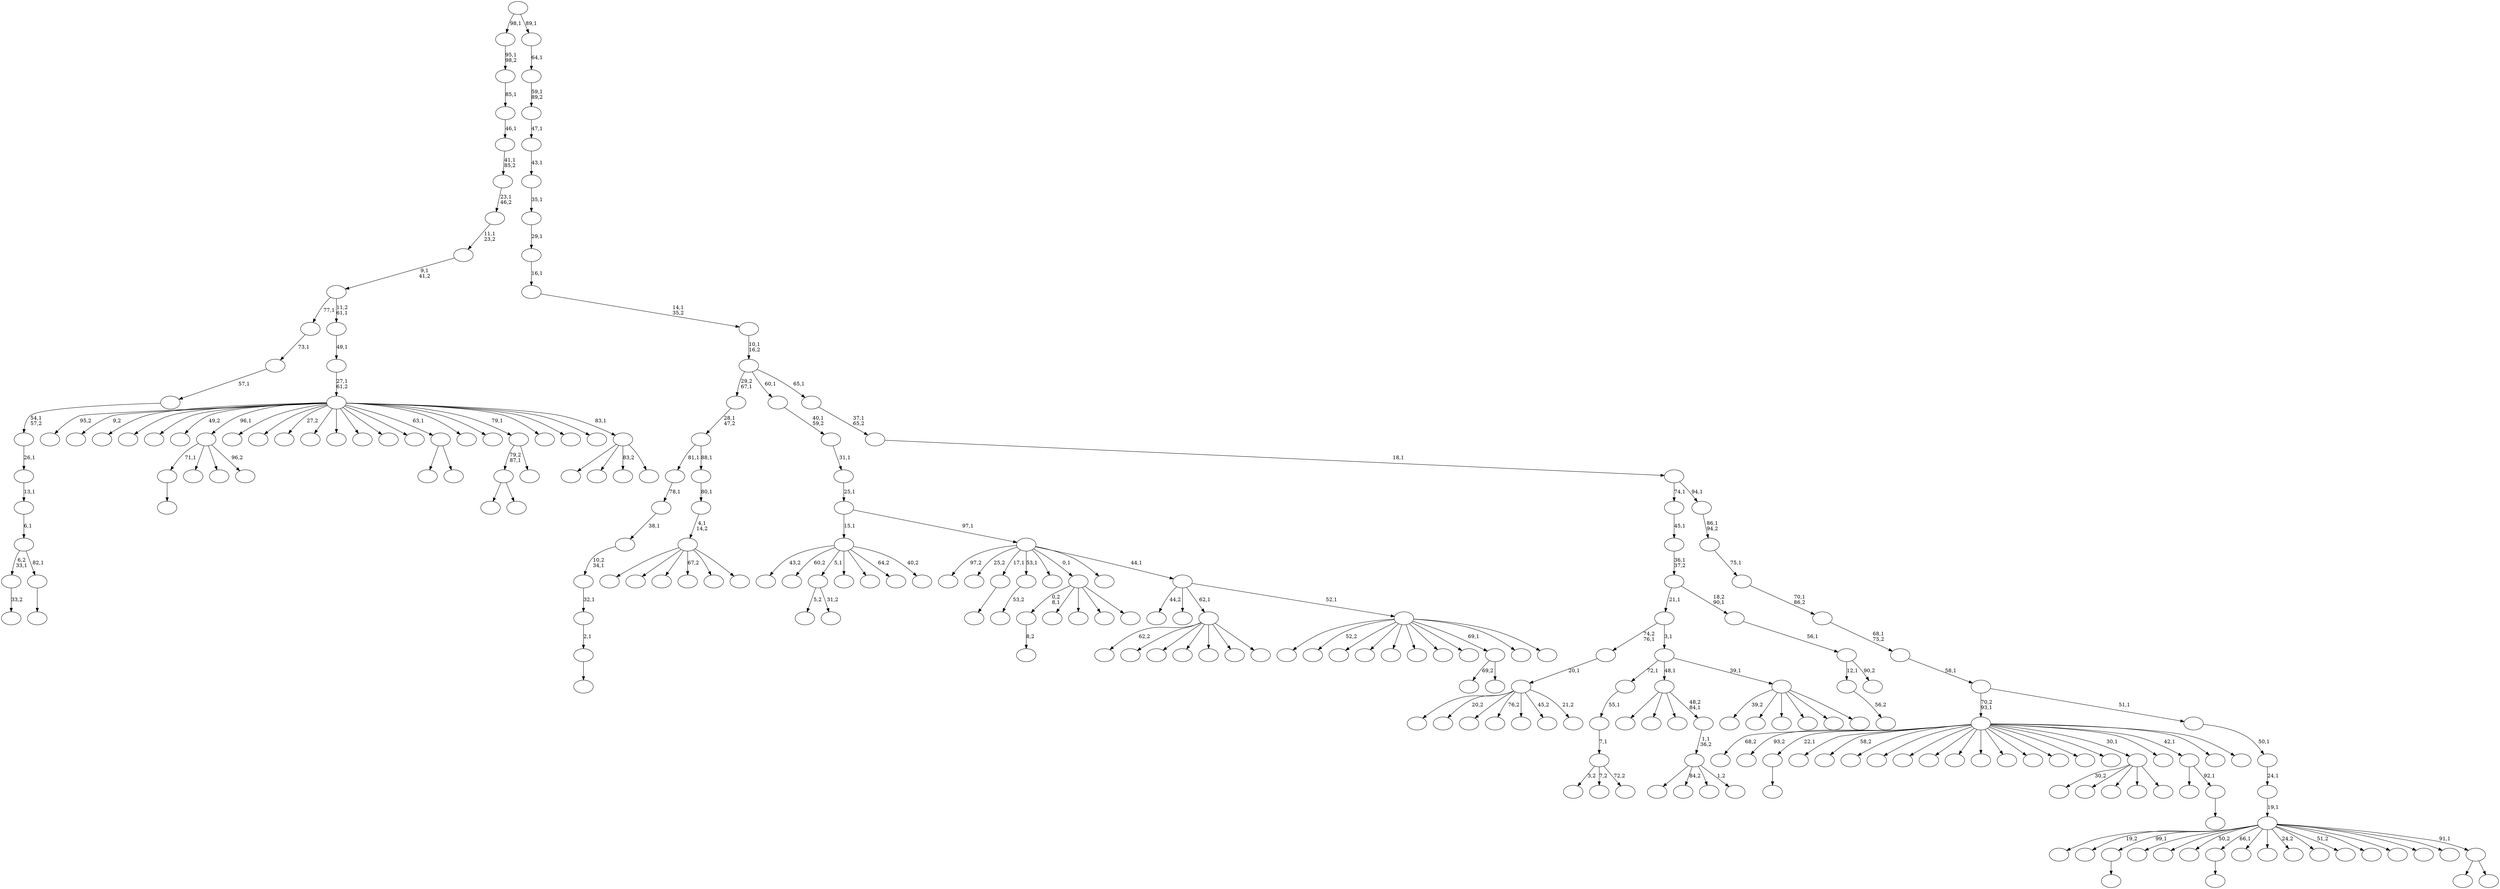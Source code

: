 digraph T {
	250 [label=""]
	249 [label=""]
	248 [label=""]
	247 [label=""]
	246 [label=""]
	245 [label=""]
	244 [label=""]
	243 [label=""]
	242 [label=""]
	241 [label=""]
	240 [label=""]
	239 [label=""]
	238 [label=""]
	237 [label=""]
	236 [label=""]
	235 [label=""]
	234 [label=""]
	233 [label=""]
	232 [label=""]
	231 [label=""]
	230 [label=""]
	229 [label=""]
	228 [label=""]
	227 [label=""]
	226 [label=""]
	225 [label=""]
	224 [label=""]
	223 [label=""]
	222 [label=""]
	221 [label=""]
	220 [label=""]
	219 [label=""]
	218 [label=""]
	217 [label=""]
	216 [label=""]
	215 [label=""]
	214 [label=""]
	213 [label=""]
	212 [label=""]
	211 [label=""]
	210 [label=""]
	209 [label=""]
	208 [label=""]
	207 [label=""]
	206 [label=""]
	205 [label=""]
	204 [label=""]
	203 [label=""]
	202 [label=""]
	201 [label=""]
	200 [label=""]
	199 [label=""]
	198 [label=""]
	197 [label=""]
	196 [label=""]
	195 [label=""]
	194 [label=""]
	193 [label=""]
	192 [label=""]
	191 [label=""]
	190 [label=""]
	189 [label=""]
	188 [label=""]
	187 [label=""]
	186 [label=""]
	185 [label=""]
	184 [label=""]
	183 [label=""]
	182 [label=""]
	181 [label=""]
	180 [label=""]
	179 [label=""]
	178 [label=""]
	177 [label=""]
	176 [label=""]
	175 [label=""]
	174 [label=""]
	173 [label=""]
	172 [label=""]
	171 [label=""]
	170 [label=""]
	169 [label=""]
	168 [label=""]
	167 [label=""]
	166 [label=""]
	165 [label=""]
	164 [label=""]
	163 [label=""]
	162 [label=""]
	161 [label=""]
	160 [label=""]
	159 [label=""]
	158 [label=""]
	157 [label=""]
	156 [label=""]
	155 [label=""]
	154 [label=""]
	153 [label=""]
	152 [label=""]
	151 [label=""]
	150 [label=""]
	149 [label=""]
	148 [label=""]
	147 [label=""]
	146 [label=""]
	145 [label=""]
	144 [label=""]
	143 [label=""]
	142 [label=""]
	141 [label=""]
	140 [label=""]
	139 [label=""]
	138 [label=""]
	137 [label=""]
	136 [label=""]
	135 [label=""]
	134 [label=""]
	133 [label=""]
	132 [label=""]
	131 [label=""]
	130 [label=""]
	129 [label=""]
	128 [label=""]
	127 [label=""]
	126 [label=""]
	125 [label=""]
	124 [label=""]
	123 [label=""]
	122 [label=""]
	121 [label=""]
	120 [label=""]
	119 [label=""]
	118 [label=""]
	117 [label=""]
	116 [label=""]
	115 [label=""]
	114 [label=""]
	113 [label=""]
	112 [label=""]
	111 [label=""]
	110 [label=""]
	109 [label=""]
	108 [label=""]
	107 [label=""]
	106 [label=""]
	105 [label=""]
	104 [label=""]
	103 [label=""]
	102 [label=""]
	101 [label=""]
	100 [label=""]
	99 [label=""]
	98 [label=""]
	97 [label=""]
	96 [label=""]
	95 [label=""]
	94 [label=""]
	93 [label=""]
	92 [label=""]
	91 [label=""]
	90 [label=""]
	89 [label=""]
	88 [label=""]
	87 [label=""]
	86 [label=""]
	85 [label=""]
	84 [label=""]
	83 [label=""]
	82 [label=""]
	81 [label=""]
	80 [label=""]
	79 [label=""]
	78 [label=""]
	77 [label=""]
	76 [label=""]
	75 [label=""]
	74 [label=""]
	73 [label=""]
	72 [label=""]
	71 [label=""]
	70 [label=""]
	69 [label=""]
	68 [label=""]
	67 [label=""]
	66 [label=""]
	65 [label=""]
	64 [label=""]
	63 [label=""]
	62 [label=""]
	61 [label=""]
	60 [label=""]
	59 [label=""]
	58 [label=""]
	57 [label=""]
	56 [label=""]
	55 [label=""]
	54 [label=""]
	53 [label=""]
	52 [label=""]
	51 [label=""]
	50 [label=""]
	49 [label=""]
	48 [label=""]
	47 [label=""]
	46 [label=""]
	45 [label=""]
	44 [label=""]
	43 [label=""]
	42 [label=""]
	41 [label=""]
	40 [label=""]
	39 [label=""]
	38 [label=""]
	37 [label=""]
	36 [label=""]
	35 [label=""]
	34 [label=""]
	33 [label=""]
	32 [label=""]
	31 [label=""]
	30 [label=""]
	29 [label=""]
	28 [label=""]
	27 [label=""]
	26 [label=""]
	25 [label=""]
	24 [label=""]
	23 [label=""]
	22 [label=""]
	21 [label=""]
	20 [label=""]
	19 [label=""]
	18 [label=""]
	17 [label=""]
	16 [label=""]
	15 [label=""]
	14 [label=""]
	13 [label=""]
	12 [label=""]
	11 [label=""]
	10 [label=""]
	9 [label=""]
	8 [label=""]
	7 [label=""]
	6 [label=""]
	5 [label=""]
	4 [label=""]
	3 [label=""]
	2 [label=""]
	1 [label=""]
	0 [label=""]
	243 -> 244 [label="8,2"]
	237 -> 238 [label=""]
	233 -> 247 [label="5,2"]
	233 -> 234 [label="31,2"]
	224 -> 225 [label="56,2"]
	221 -> 222 [label=""]
	219 -> 220 [label=""]
	213 -> 214 [label="33,2"]
	202 -> 203 [label=""]
	199 -> 212 [label="3,2"]
	199 -> 201 [label="7,2"]
	199 -> 200 [label="72,2"]
	198 -> 199 [label="7,1"]
	197 -> 198 [label="55,1"]
	194 -> 195 [label="53,2"]
	187 -> 188 [label=""]
	186 -> 187 [label="2,1"]
	185 -> 186 [label="32,1"]
	184 -> 185 [label="10,2\n34,1"]
	183 -> 184 [label="38,1"]
	182 -> 183 [label="78,1"]
	174 -> 175 [label=""]
	172 -> 173 [label=""]
	171 -> 213 [label="6,2\n33,1"]
	171 -> 172 [label="82,1"]
	170 -> 171 [label="6,1"]
	169 -> 170 [label="13,1"]
	168 -> 169 [label="26,1"]
	167 -> 168 [label="54,1\n57,2"]
	166 -> 167 [label="57,1"]
	165 -> 166 [label="73,1"]
	161 -> 202 [label="71,1"]
	161 -> 191 [label=""]
	161 -> 179 [label=""]
	161 -> 162 [label="96,2"]
	156 -> 243 [label="0,2\n8,1"]
	156 -> 190 [label=""]
	156 -> 176 [label=""]
	156 -> 160 [label=""]
	156 -> 157 [label=""]
	117 -> 226 [label=""]
	117 -> 215 [label=""]
	117 -> 148 [label=""]
	117 -> 133 [label="67,2"]
	117 -> 121 [label=""]
	117 -> 118 [label=""]
	116 -> 117 [label="4,1\n14,2"]
	115 -> 116 [label="80,1"]
	114 -> 182 [label="81,1"]
	114 -> 115 [label="88,1"]
	113 -> 114 [label="28,1\n47,2"]
	108 -> 209 [label=""]
	108 -> 109 [label=""]
	105 -> 131 [label=""]
	105 -> 106 [label=""]
	92 -> 108 [label="79,2\n87,1"]
	92 -> 93 [label=""]
	87 -> 230 [label="30,2"]
	87 -> 210 [label=""]
	87 -> 178 [label=""]
	87 -> 164 [label=""]
	87 -> 88 [label=""]
	85 -> 207 [label=""]
	85 -> 205 [label="20,2"]
	85 -> 136 [label=""]
	85 -> 134 [label="76,2"]
	85 -> 123 [label=""]
	85 -> 91 [label="45,2"]
	85 -> 86 [label="21,2"]
	84 -> 85 [label="20,1"]
	77 -> 78 [label=""]
	76 -> 242 [label=""]
	76 -> 77 [label="92,1"]
	72 -> 250 [label="68,2"]
	72 -> 228 [label="93,2"]
	72 -> 219 [label="22,1"]
	72 -> 218 [label=""]
	72 -> 216 [label="58,2"]
	72 -> 154 [label=""]
	72 -> 149 [label=""]
	72 -> 138 [label=""]
	72 -> 130 [label=""]
	72 -> 129 [label=""]
	72 -> 128 [label=""]
	72 -> 119 [label=""]
	72 -> 110 [label=""]
	72 -> 107 [label=""]
	72 -> 103 [label=""]
	72 -> 98 [label=""]
	72 -> 87 [label="30,1"]
	72 -> 83 [label=""]
	72 -> 76 [label="42,1"]
	72 -> 74 [label=""]
	72 -> 73 [label=""]
	67 -> 177 [label=""]
	67 -> 100 [label="84,2"]
	67 -> 99 [label=""]
	67 -> 68 [label="1,2"]
	66 -> 67 [label="1,1\n36,2"]
	65 -> 248 [label=""]
	65 -> 152 [label=""]
	65 -> 79 [label=""]
	65 -> 66 [label="48,2\n84,1"]
	63 -> 227 [label="39,2"]
	63 -> 211 [label=""]
	63 -> 153 [label=""]
	63 -> 132 [label=""]
	63 -> 69 [label=""]
	63 -> 64 [label=""]
	62 -> 197 [label="72,1"]
	62 -> 65 [label="48,1"]
	62 -> 63 [label="39,1"]
	61 -> 84 [label="74,2\n76,1"]
	61 -> 62 [label="3,1"]
	59 -> 224 [label="12,1"]
	59 -> 60 [label="90,2"]
	58 -> 59 [label="56,1"]
	57 -> 61 [label="21,1"]
	57 -> 58 [label="18,2\n90,1"]
	56 -> 57 [label="36,1\n37,2"]
	55 -> 56 [label="45,1"]
	52 -> 241 [label="62,2"]
	52 -> 217 [label=""]
	52 -> 180 [label=""]
	52 -> 141 [label=""]
	52 -> 101 [label=""]
	52 -> 96 [label=""]
	52 -> 53 [label=""]
	50 -> 90 [label="69,2"]
	50 -> 51 [label=""]
	48 -> 249 [label="43,2"]
	48 -> 239 [label="60,2"]
	48 -> 233 [label="5,1"]
	48 -> 122 [label=""]
	48 -> 95 [label=""]
	48 -> 89 [label="64,2"]
	48 -> 49 [label="40,2"]
	45 -> 127 [label=""]
	45 -> 126 [label=""]
	45 -> 104 [label="83,2"]
	45 -> 46 [label=""]
	44 -> 245 [label="95,2"]
	44 -> 232 [label="9,2"]
	44 -> 223 [label=""]
	44 -> 206 [label=""]
	44 -> 204 [label=""]
	44 -> 196 [label="49,2"]
	44 -> 161 [label="96,1"]
	44 -> 158 [label=""]
	44 -> 155 [label=""]
	44 -> 150 [label="27,2"]
	44 -> 145 [label=""]
	44 -> 140 [label=""]
	44 -> 135 [label=""]
	44 -> 124 [label=""]
	44 -> 111 [label=""]
	44 -> 105 [label="63,1"]
	44 -> 102 [label=""]
	44 -> 94 [label=""]
	44 -> 92 [label="79,1"]
	44 -> 80 [label=""]
	44 -> 75 [label=""]
	44 -> 71 [label=""]
	44 -> 45 [label="83,1"]
	43 -> 44 [label="27,1\n61,2"]
	42 -> 43 [label="49,1"]
	41 -> 165 [label="77,1"]
	41 -> 42 [label="11,2\n61,1"]
	40 -> 41 [label="9,1\n41,2"]
	39 -> 40 [label="11,1\n23,2"]
	38 -> 39 [label="23,1\n46,2"]
	37 -> 38 [label="41,1\n85,2"]
	36 -> 37 [label="46,1"]
	35 -> 36 [label="85,1"]
	34 -> 35 [label="95,1\n98,2"]
	32 -> 208 [label=""]
	32 -> 193 [label="52,2"]
	32 -> 163 [label=""]
	32 -> 151 [label=""]
	32 -> 143 [label=""]
	32 -> 125 [label=""]
	32 -> 112 [label=""]
	32 -> 81 [label=""]
	32 -> 50 [label="69,1"]
	32 -> 47 [label=""]
	32 -> 33 [label=""]
	31 -> 231 [label="44,2"]
	31 -> 159 [label=""]
	31 -> 52 [label="62,1"]
	31 -> 32 [label="52,1"]
	30 -> 235 [label="97,2"]
	30 -> 229 [label="25,2"]
	30 -> 221 [label="17,1"]
	30 -> 194 [label="53,1"]
	30 -> 181 [label=""]
	30 -> 156 [label="0,1"]
	30 -> 70 [label=""]
	30 -> 31 [label="44,1"]
	29 -> 48 [label="15,1"]
	29 -> 30 [label="97,1"]
	28 -> 29 [label="25,1"]
	27 -> 28 [label="31,1"]
	26 -> 27 [label="40,1\n59,2"]
	24 -> 142 [label=""]
	24 -> 25 [label=""]
	23 -> 246 [label=""]
	23 -> 240 [label="19,2"]
	23 -> 237 [label="99,1"]
	23 -> 236 [label=""]
	23 -> 192 [label=""]
	23 -> 189 [label="50,2"]
	23 -> 174 [label="66,1"]
	23 -> 147 [label=""]
	23 -> 146 [label=""]
	23 -> 144 [label="24,2"]
	23 -> 139 [label=""]
	23 -> 137 [label="51,2"]
	23 -> 120 [label=""]
	23 -> 97 [label=""]
	23 -> 82 [label=""]
	23 -> 54 [label=""]
	23 -> 24 [label="91,1"]
	22 -> 23 [label="19,1"]
	21 -> 22 [label="24,1"]
	20 -> 21 [label="50,1"]
	19 -> 72 [label="70,2\n93,1"]
	19 -> 20 [label="51,1"]
	18 -> 19 [label="58,1"]
	17 -> 18 [label="68,1\n75,2"]
	16 -> 17 [label="70,1\n86,2"]
	15 -> 16 [label="75,1"]
	14 -> 15 [label="86,1\n94,2"]
	13 -> 55 [label="74,1"]
	13 -> 14 [label="94,1"]
	12 -> 13 [label="18,1"]
	11 -> 12 [label="37,1\n65,2"]
	10 -> 113 [label="29,2\n67,1"]
	10 -> 26 [label="60,1"]
	10 -> 11 [label="65,1"]
	9 -> 10 [label="10,1\n16,2"]
	8 -> 9 [label="14,1\n35,2"]
	7 -> 8 [label="16,1"]
	6 -> 7 [label="29,1"]
	5 -> 6 [label="35,1"]
	4 -> 5 [label="43,1"]
	3 -> 4 [label="47,1"]
	2 -> 3 [label="59,1\n89,2"]
	1 -> 2 [label="64,1"]
	0 -> 34 [label="98,1"]
	0 -> 1 [label="89,1"]
}
